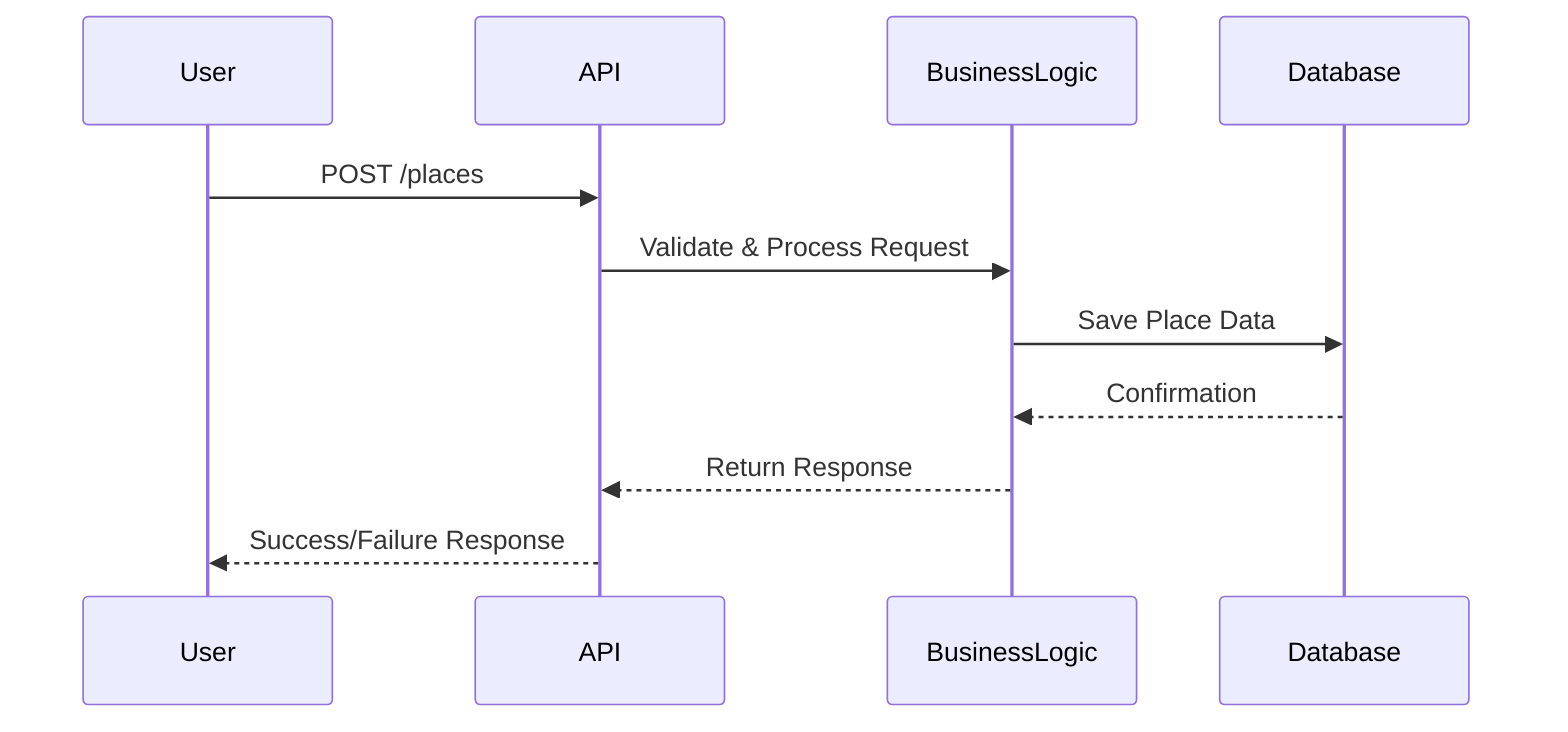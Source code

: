 sequenceDiagram
    participant User
    participant API
    participant BusinessLogic
    participant Database

    User->>API: POST /places
    API->>BusinessLogic: Validate & Process Request
    BusinessLogic->>Database: Save Place Data
    Database-->>BusinessLogic: Confirmation
    BusinessLogic-->>API: Return Response
    API-->>User: Success/Failure Response